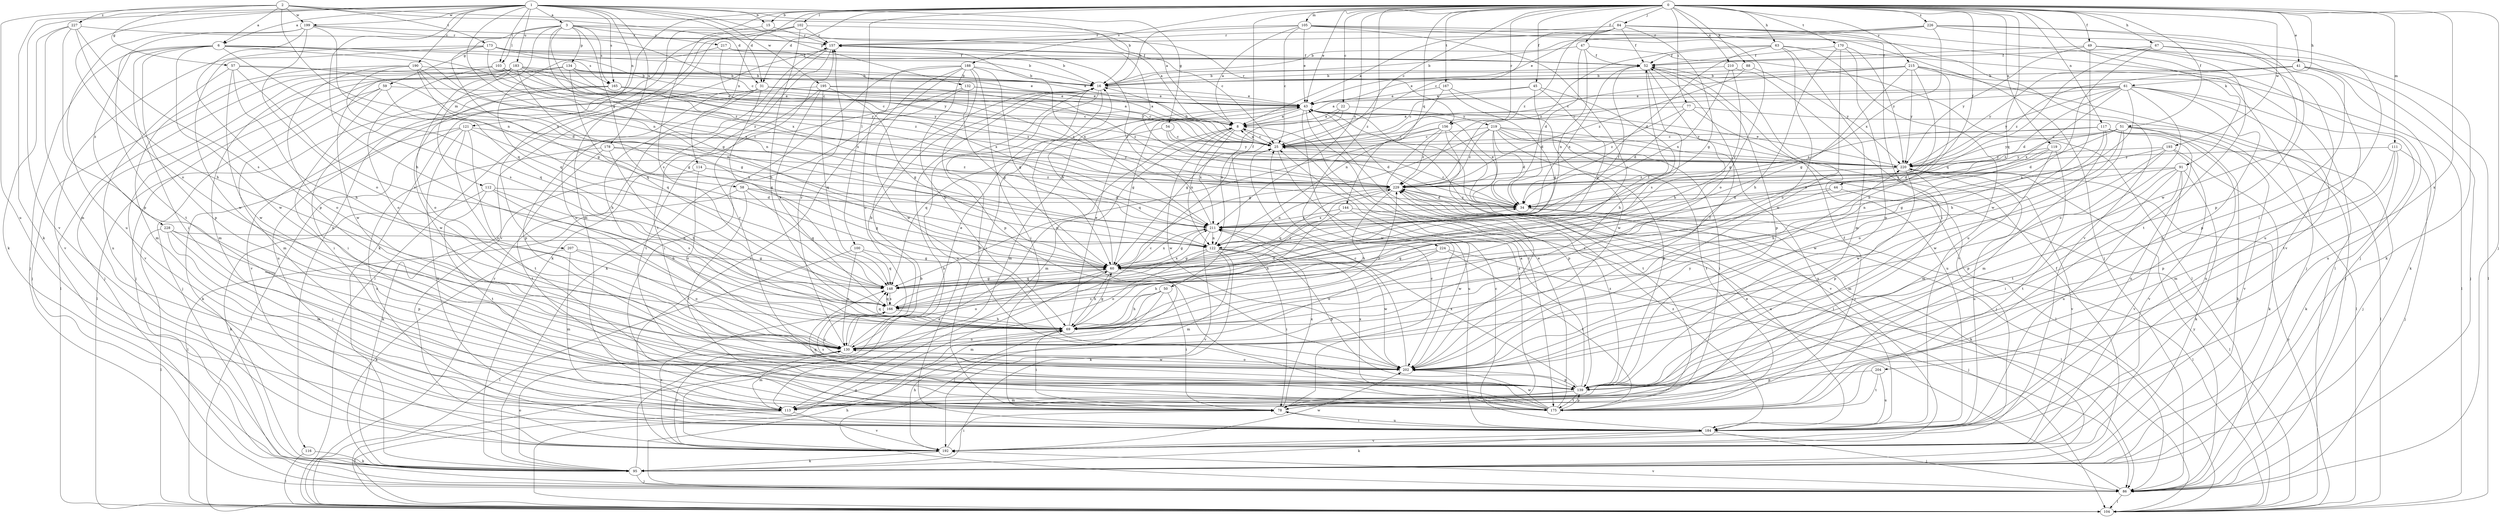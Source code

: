 strict digraph  {
0;
1;
2;
3;
6;
8;
15;
16;
22;
25;
31;
34;
41;
43;
44;
45;
47;
49;
50;
51;
52;
54;
57;
58;
59;
60;
61;
63;
67;
69;
77;
78;
84;
86;
88;
91;
95;
100;
102;
103;
104;
105;
111;
112;
113;
114;
116;
117;
119;
121;
122;
130;
132;
134;
139;
144;
148;
156;
157;
165;
166;
167;
170;
173;
175;
178;
183;
184;
188;
190;
192;
193;
195;
199;
202;
204;
207;
210;
211;
215;
217;
219;
220;
224;
226;
227;
228;
229;
0 -> 15  [label=b];
0 -> 22  [label=c];
0 -> 25  [label=c];
0 -> 31  [label=d];
0 -> 41  [label=e];
0 -> 43  [label=e];
0 -> 44  [label=f];
0 -> 45  [label=f];
0 -> 47  [label=f];
0 -> 49  [label=f];
0 -> 50  [label=f];
0 -> 51  [label=f];
0 -> 61  [label=h];
0 -> 63  [label=h];
0 -> 67  [label=h];
0 -> 77  [label=i];
0 -> 84  [label=j];
0 -> 86  [label=j];
0 -> 88  [label=k];
0 -> 91  [label=k];
0 -> 100  [label=l];
0 -> 102  [label=l];
0 -> 105  [label=m];
0 -> 111  [label=m];
0 -> 114  [label=n];
0 -> 116  [label=n];
0 -> 117  [label=n];
0 -> 119  [label=n];
0 -> 144  [label=q];
0 -> 148  [label=q];
0 -> 156  [label=r];
0 -> 167  [label=t];
0 -> 170  [label=t];
0 -> 188  [label=v];
0 -> 193  [label=w];
0 -> 204  [label=x];
0 -> 207  [label=x];
0 -> 210  [label=x];
0 -> 211  [label=x];
0 -> 215  [label=y];
0 -> 224  [label=z];
0 -> 226  [label=z];
1 -> 3  [label=a];
1 -> 6  [label=a];
1 -> 15  [label=b];
1 -> 16  [label=b];
1 -> 31  [label=d];
1 -> 54  [label=g];
1 -> 69  [label=h];
1 -> 95  [label=k];
1 -> 103  [label=l];
1 -> 121  [label=n];
1 -> 122  [label=n];
1 -> 130  [label=o];
1 -> 132  [label=p];
1 -> 165  [label=s];
1 -> 178  [label=u];
1 -> 183  [label=u];
1 -> 190  [label=v];
1 -> 192  [label=v];
1 -> 195  [label=w];
1 -> 199  [label=w];
2 -> 6  [label=a];
2 -> 8  [label=a];
2 -> 31  [label=d];
2 -> 57  [label=g];
2 -> 122  [label=n];
2 -> 173  [label=t];
2 -> 184  [label=u];
2 -> 199  [label=w];
2 -> 227  [label=z];
3 -> 8  [label=a];
3 -> 58  [label=g];
3 -> 59  [label=g];
3 -> 60  [label=g];
3 -> 103  [label=l];
3 -> 112  [label=m];
3 -> 134  [label=p];
3 -> 156  [label=r];
3 -> 165  [label=s];
3 -> 211  [label=x];
3 -> 217  [label=y];
6 -> 52  [label=f];
6 -> 78  [label=i];
6 -> 86  [label=j];
6 -> 122  [label=n];
6 -> 139  [label=p];
6 -> 165  [label=s];
6 -> 166  [label=s];
6 -> 202  [label=w];
6 -> 228  [label=z];
6 -> 229  [label=z];
8 -> 25  [label=c];
8 -> 113  [label=m];
8 -> 122  [label=n];
8 -> 202  [label=w];
8 -> 211  [label=x];
15 -> 157  [label=r];
15 -> 166  [label=s];
16 -> 43  [label=e];
16 -> 78  [label=i];
16 -> 184  [label=u];
16 -> 202  [label=w];
22 -> 8  [label=a];
22 -> 60  [label=g];
22 -> 122  [label=n];
22 -> 219  [label=y];
25 -> 8  [label=a];
25 -> 16  [label=b];
25 -> 184  [label=u];
25 -> 220  [label=y];
31 -> 8  [label=a];
31 -> 25  [label=c];
31 -> 43  [label=e];
31 -> 69  [label=h];
31 -> 130  [label=o];
31 -> 148  [label=q];
31 -> 184  [label=u];
31 -> 229  [label=z];
34 -> 25  [label=c];
34 -> 43  [label=e];
34 -> 95  [label=k];
34 -> 104  [label=l];
34 -> 211  [label=x];
34 -> 229  [label=z];
41 -> 16  [label=b];
41 -> 86  [label=j];
41 -> 95  [label=k];
41 -> 139  [label=p];
41 -> 220  [label=y];
41 -> 229  [label=z];
43 -> 8  [label=a];
43 -> 60  [label=g];
43 -> 86  [label=j];
43 -> 104  [label=l];
43 -> 113  [label=m];
43 -> 175  [label=t];
43 -> 202  [label=w];
43 -> 220  [label=y];
44 -> 34  [label=d];
44 -> 104  [label=l];
44 -> 166  [label=s];
45 -> 25  [label=c];
45 -> 34  [label=d];
45 -> 43  [label=e];
45 -> 60  [label=g];
45 -> 69  [label=h];
47 -> 16  [label=b];
47 -> 34  [label=d];
47 -> 52  [label=f];
47 -> 104  [label=l];
47 -> 122  [label=n];
49 -> 52  [label=f];
49 -> 104  [label=l];
49 -> 175  [label=t];
49 -> 192  [label=v];
49 -> 202  [label=w];
49 -> 220  [label=y];
50 -> 69  [label=h];
50 -> 78  [label=i];
50 -> 113  [label=m];
50 -> 130  [label=o];
50 -> 166  [label=s];
51 -> 25  [label=c];
51 -> 34  [label=d];
51 -> 86  [label=j];
51 -> 130  [label=o];
51 -> 184  [label=u];
51 -> 192  [label=v];
51 -> 202  [label=w];
51 -> 220  [label=y];
51 -> 229  [label=z];
52 -> 16  [label=b];
52 -> 69  [label=h];
52 -> 139  [label=p];
52 -> 166  [label=s];
52 -> 211  [label=x];
54 -> 25  [label=c];
54 -> 34  [label=d];
54 -> 148  [label=q];
54 -> 220  [label=y];
57 -> 16  [label=b];
57 -> 34  [label=d];
57 -> 69  [label=h];
57 -> 166  [label=s];
57 -> 184  [label=u];
57 -> 202  [label=w];
58 -> 34  [label=d];
58 -> 60  [label=g];
58 -> 104  [label=l];
58 -> 148  [label=q];
58 -> 175  [label=t];
59 -> 43  [label=e];
59 -> 78  [label=i];
59 -> 86  [label=j];
59 -> 113  [label=m];
59 -> 148  [label=q];
60 -> 16  [label=b];
60 -> 69  [label=h];
60 -> 86  [label=j];
60 -> 130  [label=o];
60 -> 148  [label=q];
60 -> 211  [label=x];
61 -> 8  [label=a];
61 -> 25  [label=c];
61 -> 34  [label=d];
61 -> 43  [label=e];
61 -> 69  [label=h];
61 -> 130  [label=o];
61 -> 139  [label=p];
61 -> 175  [label=t];
61 -> 184  [label=u];
61 -> 211  [label=x];
61 -> 220  [label=y];
63 -> 34  [label=d];
63 -> 52  [label=f];
63 -> 86  [label=j];
63 -> 113  [label=m];
63 -> 130  [label=o];
63 -> 184  [label=u];
63 -> 229  [label=z];
67 -> 52  [label=f];
67 -> 95  [label=k];
67 -> 148  [label=q];
67 -> 166  [label=s];
67 -> 184  [label=u];
69 -> 43  [label=e];
69 -> 60  [label=g];
69 -> 78  [label=i];
69 -> 130  [label=o];
69 -> 148  [label=q];
69 -> 229  [label=z];
77 -> 8  [label=a];
77 -> 34  [label=d];
77 -> 104  [label=l];
77 -> 184  [label=u];
77 -> 229  [label=z];
78 -> 8  [label=a];
78 -> 25  [label=c];
78 -> 184  [label=u];
78 -> 211  [label=x];
84 -> 8  [label=a];
84 -> 25  [label=c];
84 -> 52  [label=f];
84 -> 60  [label=g];
84 -> 78  [label=i];
84 -> 86  [label=j];
84 -> 157  [label=r];
84 -> 192  [label=v];
84 -> 229  [label=z];
86 -> 43  [label=e];
86 -> 69  [label=h];
86 -> 104  [label=l];
86 -> 192  [label=v];
86 -> 220  [label=y];
88 -> 16  [label=b];
88 -> 220  [label=y];
88 -> 229  [label=z];
91 -> 78  [label=i];
91 -> 95  [label=k];
91 -> 122  [label=n];
91 -> 175  [label=t];
91 -> 184  [label=u];
91 -> 192  [label=v];
91 -> 229  [label=z];
95 -> 16  [label=b];
95 -> 52  [label=f];
95 -> 86  [label=j];
95 -> 130  [label=o];
100 -> 60  [label=g];
100 -> 104  [label=l];
100 -> 130  [label=o];
100 -> 148  [label=q];
102 -> 25  [label=c];
102 -> 69  [label=h];
102 -> 95  [label=k];
102 -> 113  [label=m];
102 -> 157  [label=r];
102 -> 192  [label=v];
103 -> 16  [label=b];
103 -> 86  [label=j];
103 -> 130  [label=o];
103 -> 211  [label=x];
103 -> 220  [label=y];
104 -> 8  [label=a];
104 -> 60  [label=g];
104 -> 157  [label=r];
104 -> 220  [label=y];
105 -> 8  [label=a];
105 -> 16  [label=b];
105 -> 25  [label=c];
105 -> 43  [label=e];
105 -> 86  [label=j];
105 -> 104  [label=l];
105 -> 130  [label=o];
105 -> 157  [label=r];
105 -> 166  [label=s];
111 -> 86  [label=j];
111 -> 95  [label=k];
111 -> 113  [label=m];
111 -> 139  [label=p];
111 -> 220  [label=y];
112 -> 34  [label=d];
112 -> 69  [label=h];
112 -> 95  [label=k];
112 -> 166  [label=s];
112 -> 175  [label=t];
113 -> 104  [label=l];
113 -> 192  [label=v];
114 -> 95  [label=k];
114 -> 130  [label=o];
114 -> 229  [label=z];
116 -> 95  [label=k];
116 -> 104  [label=l];
117 -> 25  [label=c];
117 -> 95  [label=k];
117 -> 104  [label=l];
117 -> 113  [label=m];
117 -> 184  [label=u];
117 -> 202  [label=w];
117 -> 229  [label=z];
119 -> 34  [label=d];
119 -> 69  [label=h];
119 -> 113  [label=m];
119 -> 175  [label=t];
119 -> 220  [label=y];
121 -> 25  [label=c];
121 -> 95  [label=k];
121 -> 104  [label=l];
121 -> 130  [label=o];
121 -> 175  [label=t];
121 -> 184  [label=u];
121 -> 211  [label=x];
122 -> 52  [label=f];
122 -> 60  [label=g];
122 -> 78  [label=i];
122 -> 95  [label=k];
122 -> 113  [label=m];
122 -> 130  [label=o];
122 -> 139  [label=p];
122 -> 202  [label=w];
130 -> 16  [label=b];
130 -> 25  [label=c];
130 -> 43  [label=e];
130 -> 113  [label=m];
130 -> 157  [label=r];
130 -> 202  [label=w];
132 -> 8  [label=a];
132 -> 43  [label=e];
132 -> 60  [label=g];
132 -> 78  [label=i];
132 -> 175  [label=t];
134 -> 16  [label=b];
134 -> 43  [label=e];
134 -> 86  [label=j];
134 -> 148  [label=q];
134 -> 192  [label=v];
134 -> 211  [label=x];
139 -> 8  [label=a];
139 -> 78  [label=i];
139 -> 113  [label=m];
139 -> 157  [label=r];
139 -> 166  [label=s];
139 -> 175  [label=t];
139 -> 211  [label=x];
139 -> 229  [label=z];
144 -> 69  [label=h];
144 -> 104  [label=l];
144 -> 202  [label=w];
144 -> 211  [label=x];
148 -> 52  [label=f];
148 -> 60  [label=g];
148 -> 166  [label=s];
148 -> 211  [label=x];
148 -> 229  [label=z];
156 -> 25  [label=c];
156 -> 86  [label=j];
156 -> 139  [label=p];
156 -> 148  [label=q];
156 -> 175  [label=t];
156 -> 229  [label=z];
157 -> 52  [label=f];
157 -> 95  [label=k];
157 -> 104  [label=l];
157 -> 175  [label=t];
157 -> 211  [label=x];
165 -> 25  [label=c];
165 -> 43  [label=e];
165 -> 78  [label=i];
165 -> 104  [label=l];
165 -> 202  [label=w];
165 -> 229  [label=z];
166 -> 34  [label=d];
166 -> 69  [label=h];
166 -> 148  [label=q];
167 -> 43  [label=e];
167 -> 60  [label=g];
167 -> 122  [label=n];
167 -> 202  [label=w];
170 -> 52  [label=f];
170 -> 69  [label=h];
170 -> 139  [label=p];
170 -> 202  [label=w];
170 -> 220  [label=y];
173 -> 8  [label=a];
173 -> 16  [label=b];
173 -> 25  [label=c];
173 -> 52  [label=f];
173 -> 60  [label=g];
173 -> 192  [label=v];
173 -> 202  [label=w];
173 -> 211  [label=x];
175 -> 16  [label=b];
175 -> 43  [label=e];
175 -> 52  [label=f];
175 -> 139  [label=p];
175 -> 148  [label=q];
175 -> 202  [label=w];
175 -> 211  [label=x];
178 -> 69  [label=h];
178 -> 175  [label=t];
178 -> 184  [label=u];
178 -> 220  [label=y];
178 -> 229  [label=z];
183 -> 16  [label=b];
183 -> 25  [label=c];
183 -> 60  [label=g];
183 -> 86  [label=j];
183 -> 104  [label=l];
183 -> 113  [label=m];
183 -> 130  [label=o];
183 -> 202  [label=w];
183 -> 220  [label=y];
183 -> 229  [label=z];
184 -> 25  [label=c];
184 -> 78  [label=i];
184 -> 86  [label=j];
184 -> 95  [label=k];
184 -> 192  [label=v];
184 -> 229  [label=z];
188 -> 16  [label=b];
188 -> 60  [label=g];
188 -> 69  [label=h];
188 -> 78  [label=i];
188 -> 95  [label=k];
188 -> 130  [label=o];
188 -> 139  [label=p];
188 -> 192  [label=v];
188 -> 202  [label=w];
190 -> 16  [label=b];
190 -> 60  [label=g];
190 -> 113  [label=m];
190 -> 122  [label=n];
190 -> 130  [label=o];
190 -> 148  [label=q];
190 -> 229  [label=z];
192 -> 16  [label=b];
192 -> 69  [label=h];
192 -> 78  [label=i];
192 -> 95  [label=k];
192 -> 130  [label=o];
192 -> 166  [label=s];
192 -> 202  [label=w];
193 -> 60  [label=g];
193 -> 95  [label=k];
193 -> 139  [label=p];
193 -> 192  [label=v];
193 -> 202  [label=w];
193 -> 220  [label=y];
195 -> 43  [label=e];
195 -> 60  [label=g];
195 -> 139  [label=p];
195 -> 148  [label=q];
195 -> 166  [label=s];
195 -> 192  [label=v];
195 -> 229  [label=z];
199 -> 25  [label=c];
199 -> 130  [label=o];
199 -> 139  [label=p];
199 -> 148  [label=q];
199 -> 157  [label=r];
199 -> 175  [label=t];
199 -> 184  [label=u];
202 -> 25  [label=c];
202 -> 52  [label=f];
202 -> 130  [label=o];
202 -> 139  [label=p];
202 -> 166  [label=s];
202 -> 220  [label=y];
202 -> 229  [label=z];
204 -> 139  [label=p];
204 -> 175  [label=t];
204 -> 184  [label=u];
207 -> 60  [label=g];
207 -> 95  [label=k];
207 -> 113  [label=m];
207 -> 130  [label=o];
210 -> 16  [label=b];
210 -> 60  [label=g];
210 -> 192  [label=v];
210 -> 211  [label=x];
211 -> 60  [label=g];
211 -> 122  [label=n];
211 -> 157  [label=r];
211 -> 192  [label=v];
215 -> 16  [label=b];
215 -> 25  [label=c];
215 -> 43  [label=e];
215 -> 60  [label=g];
215 -> 69  [label=h];
215 -> 86  [label=j];
215 -> 104  [label=l];
215 -> 166  [label=s];
215 -> 220  [label=y];
217 -> 16  [label=b];
217 -> 52  [label=f];
217 -> 148  [label=q];
217 -> 220  [label=y];
219 -> 25  [label=c];
219 -> 34  [label=d];
219 -> 60  [label=g];
219 -> 78  [label=i];
219 -> 104  [label=l];
219 -> 139  [label=p];
219 -> 175  [label=t];
219 -> 184  [label=u];
219 -> 192  [label=v];
219 -> 229  [label=z];
220 -> 43  [label=e];
220 -> 113  [label=m];
220 -> 139  [label=p];
220 -> 184  [label=u];
220 -> 192  [label=v];
220 -> 229  [label=z];
224 -> 60  [label=g];
224 -> 69  [label=h];
224 -> 86  [label=j];
224 -> 130  [label=o];
224 -> 175  [label=t];
226 -> 16  [label=b];
226 -> 43  [label=e];
226 -> 78  [label=i];
226 -> 139  [label=p];
226 -> 157  [label=r];
226 -> 202  [label=w];
226 -> 211  [label=x];
227 -> 69  [label=h];
227 -> 95  [label=k];
227 -> 113  [label=m];
227 -> 139  [label=p];
227 -> 157  [label=r];
227 -> 166  [label=s];
228 -> 78  [label=i];
228 -> 104  [label=l];
228 -> 113  [label=m];
228 -> 122  [label=n];
228 -> 139  [label=p];
229 -> 34  [label=d];
229 -> 69  [label=h];
229 -> 122  [label=n];
229 -> 148  [label=q];
229 -> 157  [label=r];
229 -> 184  [label=u];
}
